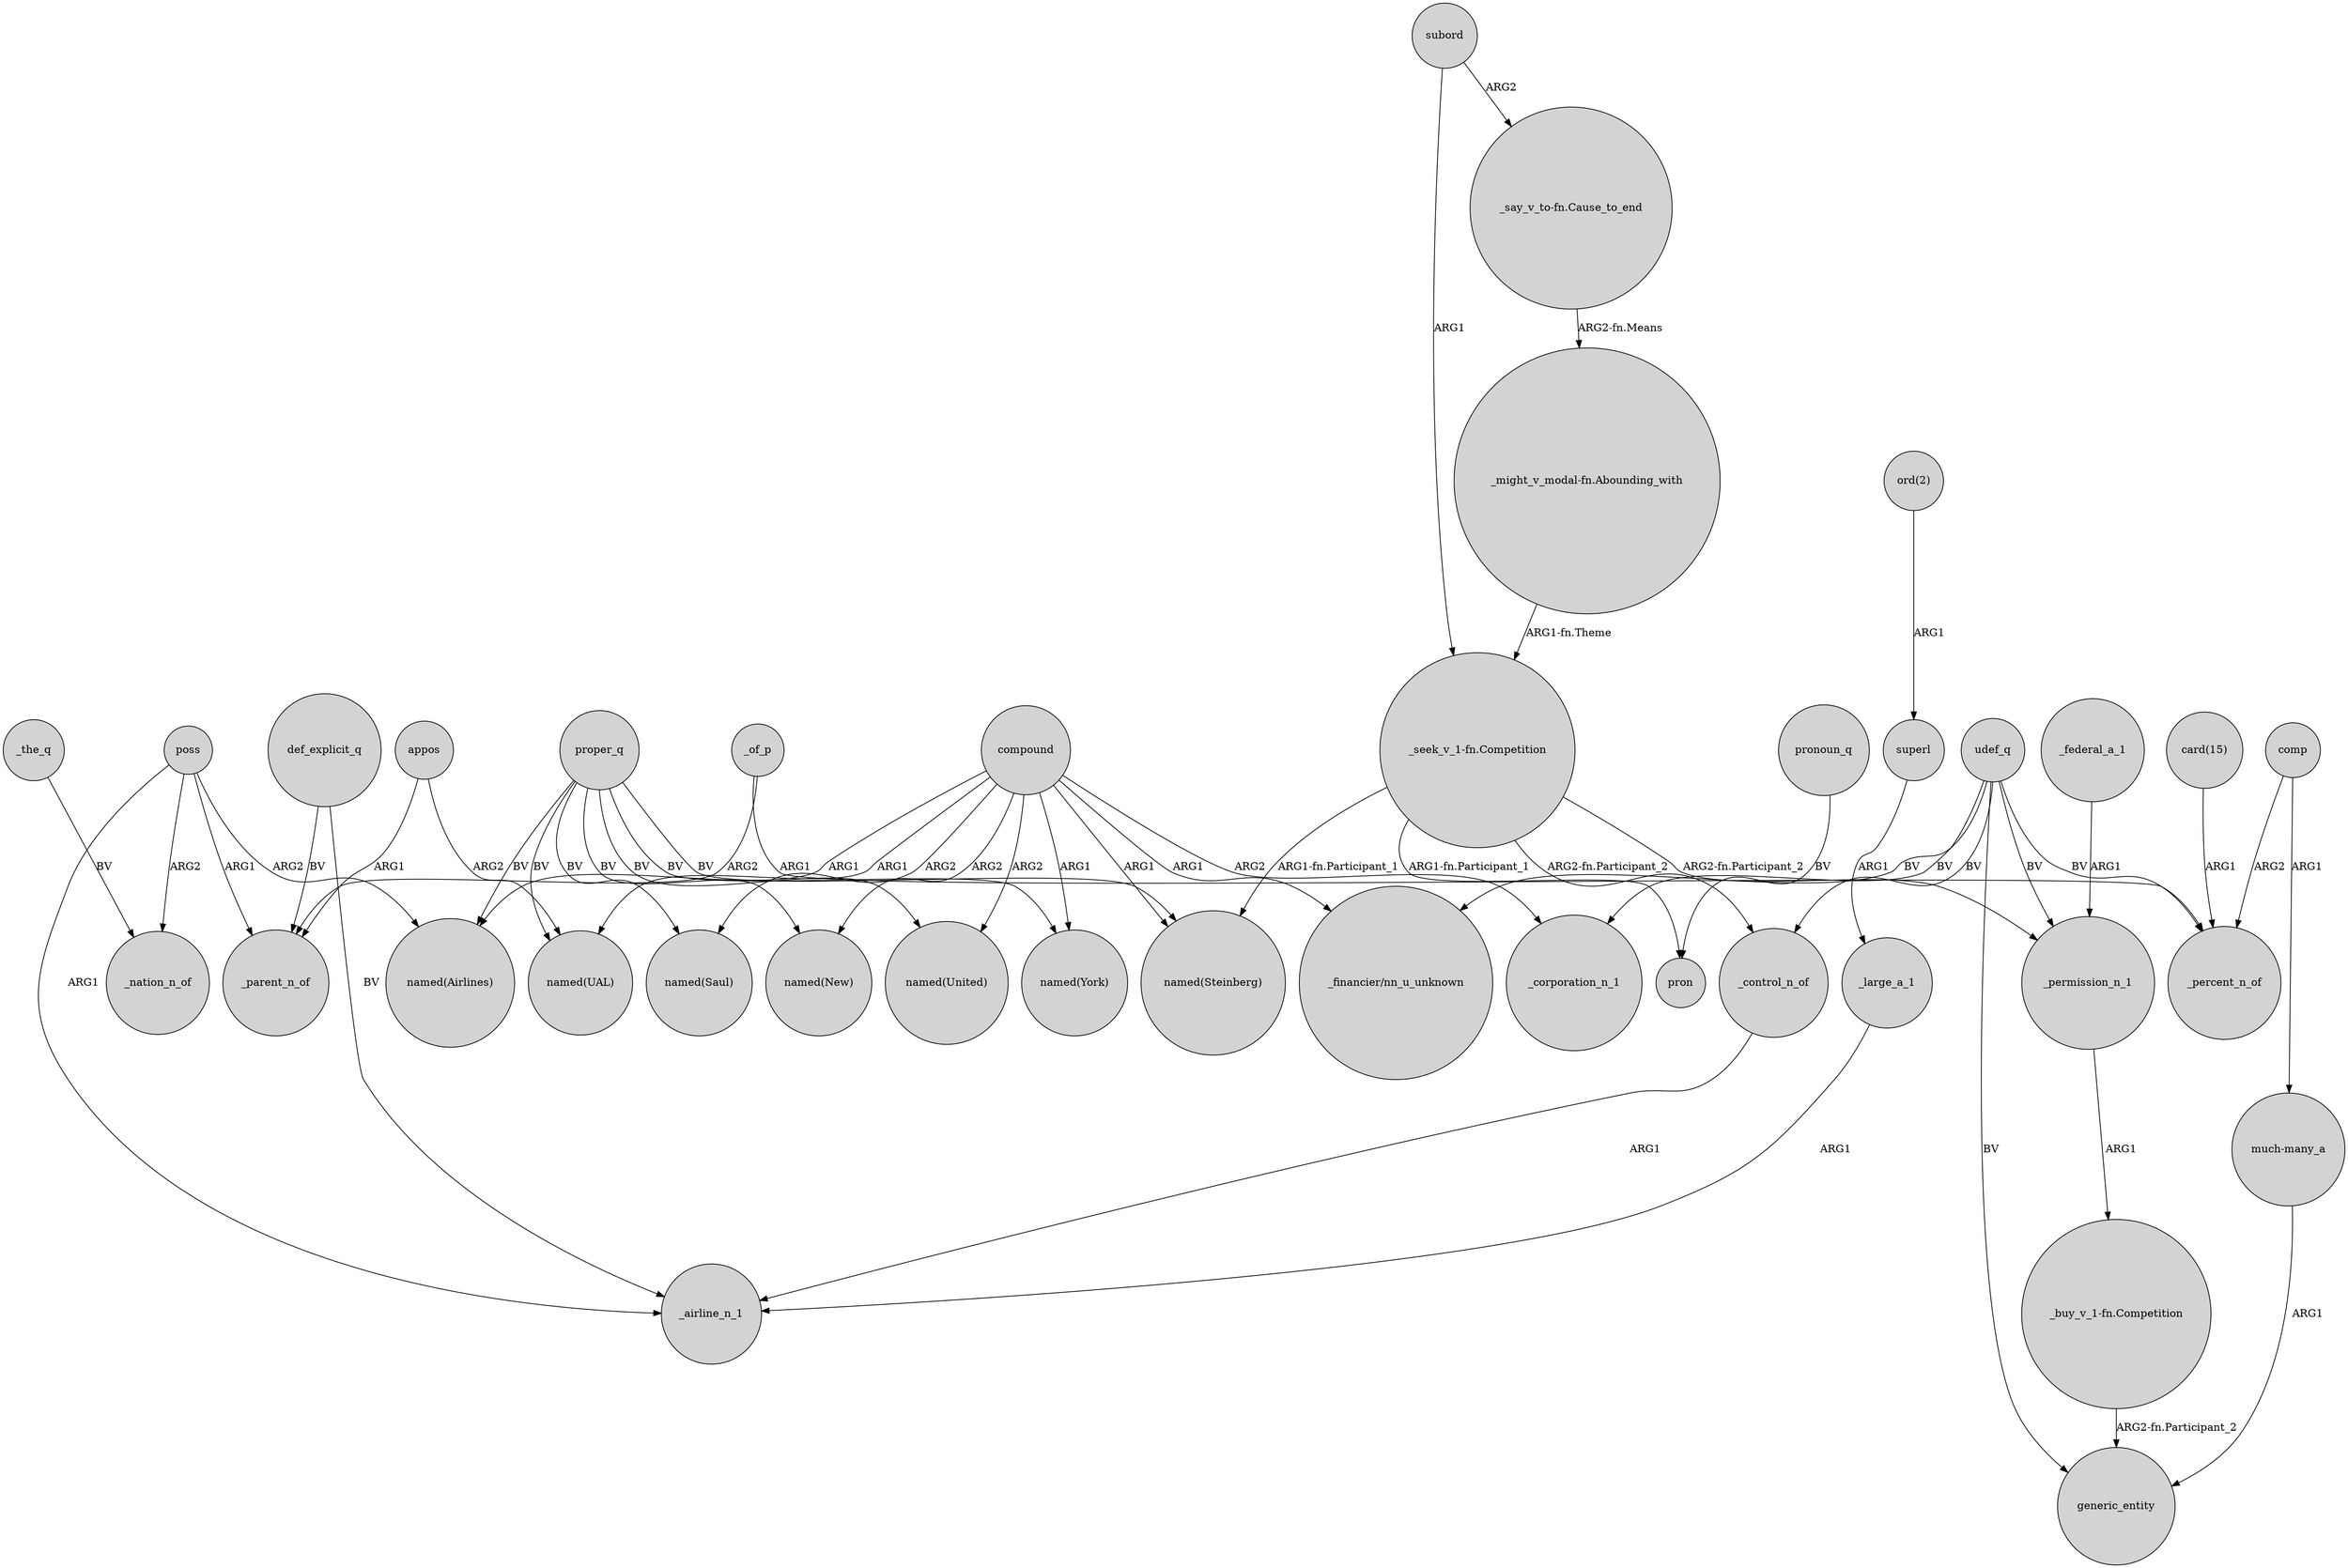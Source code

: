 digraph {
	node [shape=circle style=filled]
	"_might_v_modal-fn.Abounding_with" -> "_seek_v_1-fn.Competition" [label="ARG1-fn.Theme"]
	"_seek_v_1-fn.Competition" -> _control_n_of [label="ARG2-fn.Participant_2"]
	compound -> "named(Airlines)" [label=ARG1]
	_federal_a_1 -> _permission_n_1 [label=ARG1]
	compound -> "named(UAL)" [label=ARG1]
	udef_q -> _control_n_of [label=BV]
	appos -> "named(UAL)" [label=ARG2]
	compound -> "named(United)" [label=ARG2]
	compound -> "named(New)" [label=ARG2]
	_the_q -> _nation_n_of [label=BV]
	proper_q -> "named(New)" [label=BV]
	_of_p -> _parent_n_of [label=ARG2]
	appos -> _parent_n_of [label=ARG1]
	proper_q -> "named(Saul)" [label=BV]
	compound -> "named(Saul)" [label=ARG2]
	poss -> "named(Airlines)" [label=ARG2]
	subord -> "_seek_v_1-fn.Competition" [label=ARG1]
	_of_p -> _percent_n_of [label=ARG1]
	proper_q -> "named(Airlines)" [label=BV]
	udef_q -> generic_entity [label=BV]
	proper_q -> "named(York)" [label=BV]
	def_explicit_q -> _parent_n_of [label=BV]
	proper_q -> "named(UAL)" [label=BV]
	"_say_v_to-fn.Cause_to_end" -> "_might_v_modal-fn.Abounding_with" [label="ARG2-fn.Means"]
	pronoun_q -> pron [label=BV]
	udef_q -> "_financier/nn_u_unknown" [label=BV]
	comp -> "much-many_a" [label=ARG1]
	"_seek_v_1-fn.Competition" -> pron [label="ARG1-fn.Participant_1"]
	"_seek_v_1-fn.Competition" -> "named(Steinberg)" [label="ARG1-fn.Participant_1"]
	udef_q -> _percent_n_of [label=BV]
	"much-many_a" -> generic_entity [label=ARG1]
	"ord(2)" -> superl [label=ARG1]
	poss -> _nation_n_of [label=ARG2]
	poss -> _airline_n_1 [label=ARG1]
	_control_n_of -> _airline_n_1 [label=ARG1]
	"card(15)" -> _percent_n_of [label=ARG1]
	proper_q -> "named(United)" [label=BV]
	subord -> "_say_v_to-fn.Cause_to_end" [label=ARG2]
	proper_q -> "named(Steinberg)" [label=BV]
	compound -> "_financier/nn_u_unknown" [label=ARG1]
	"_buy_v_1-fn.Competition" -> generic_entity [label="ARG2-fn.Participant_2"]
	compound -> "named(Steinberg)" [label=ARG1]
	compound -> _corporation_n_1 [label=ARG2]
	udef_q -> _corporation_n_1 [label=BV]
	udef_q -> _permission_n_1 [label=BV]
	compound -> "named(York)" [label=ARG1]
	_permission_n_1 -> "_buy_v_1-fn.Competition" [label=ARG1]
	_large_a_1 -> _airline_n_1 [label=ARG1]
	poss -> _parent_n_of [label=ARG1]
	superl -> _large_a_1 [label=ARG1]
	def_explicit_q -> _airline_n_1 [label=BV]
	"_seek_v_1-fn.Competition" -> _permission_n_1 [label="ARG2-fn.Participant_2"]
	comp -> _percent_n_of [label=ARG2]
}
